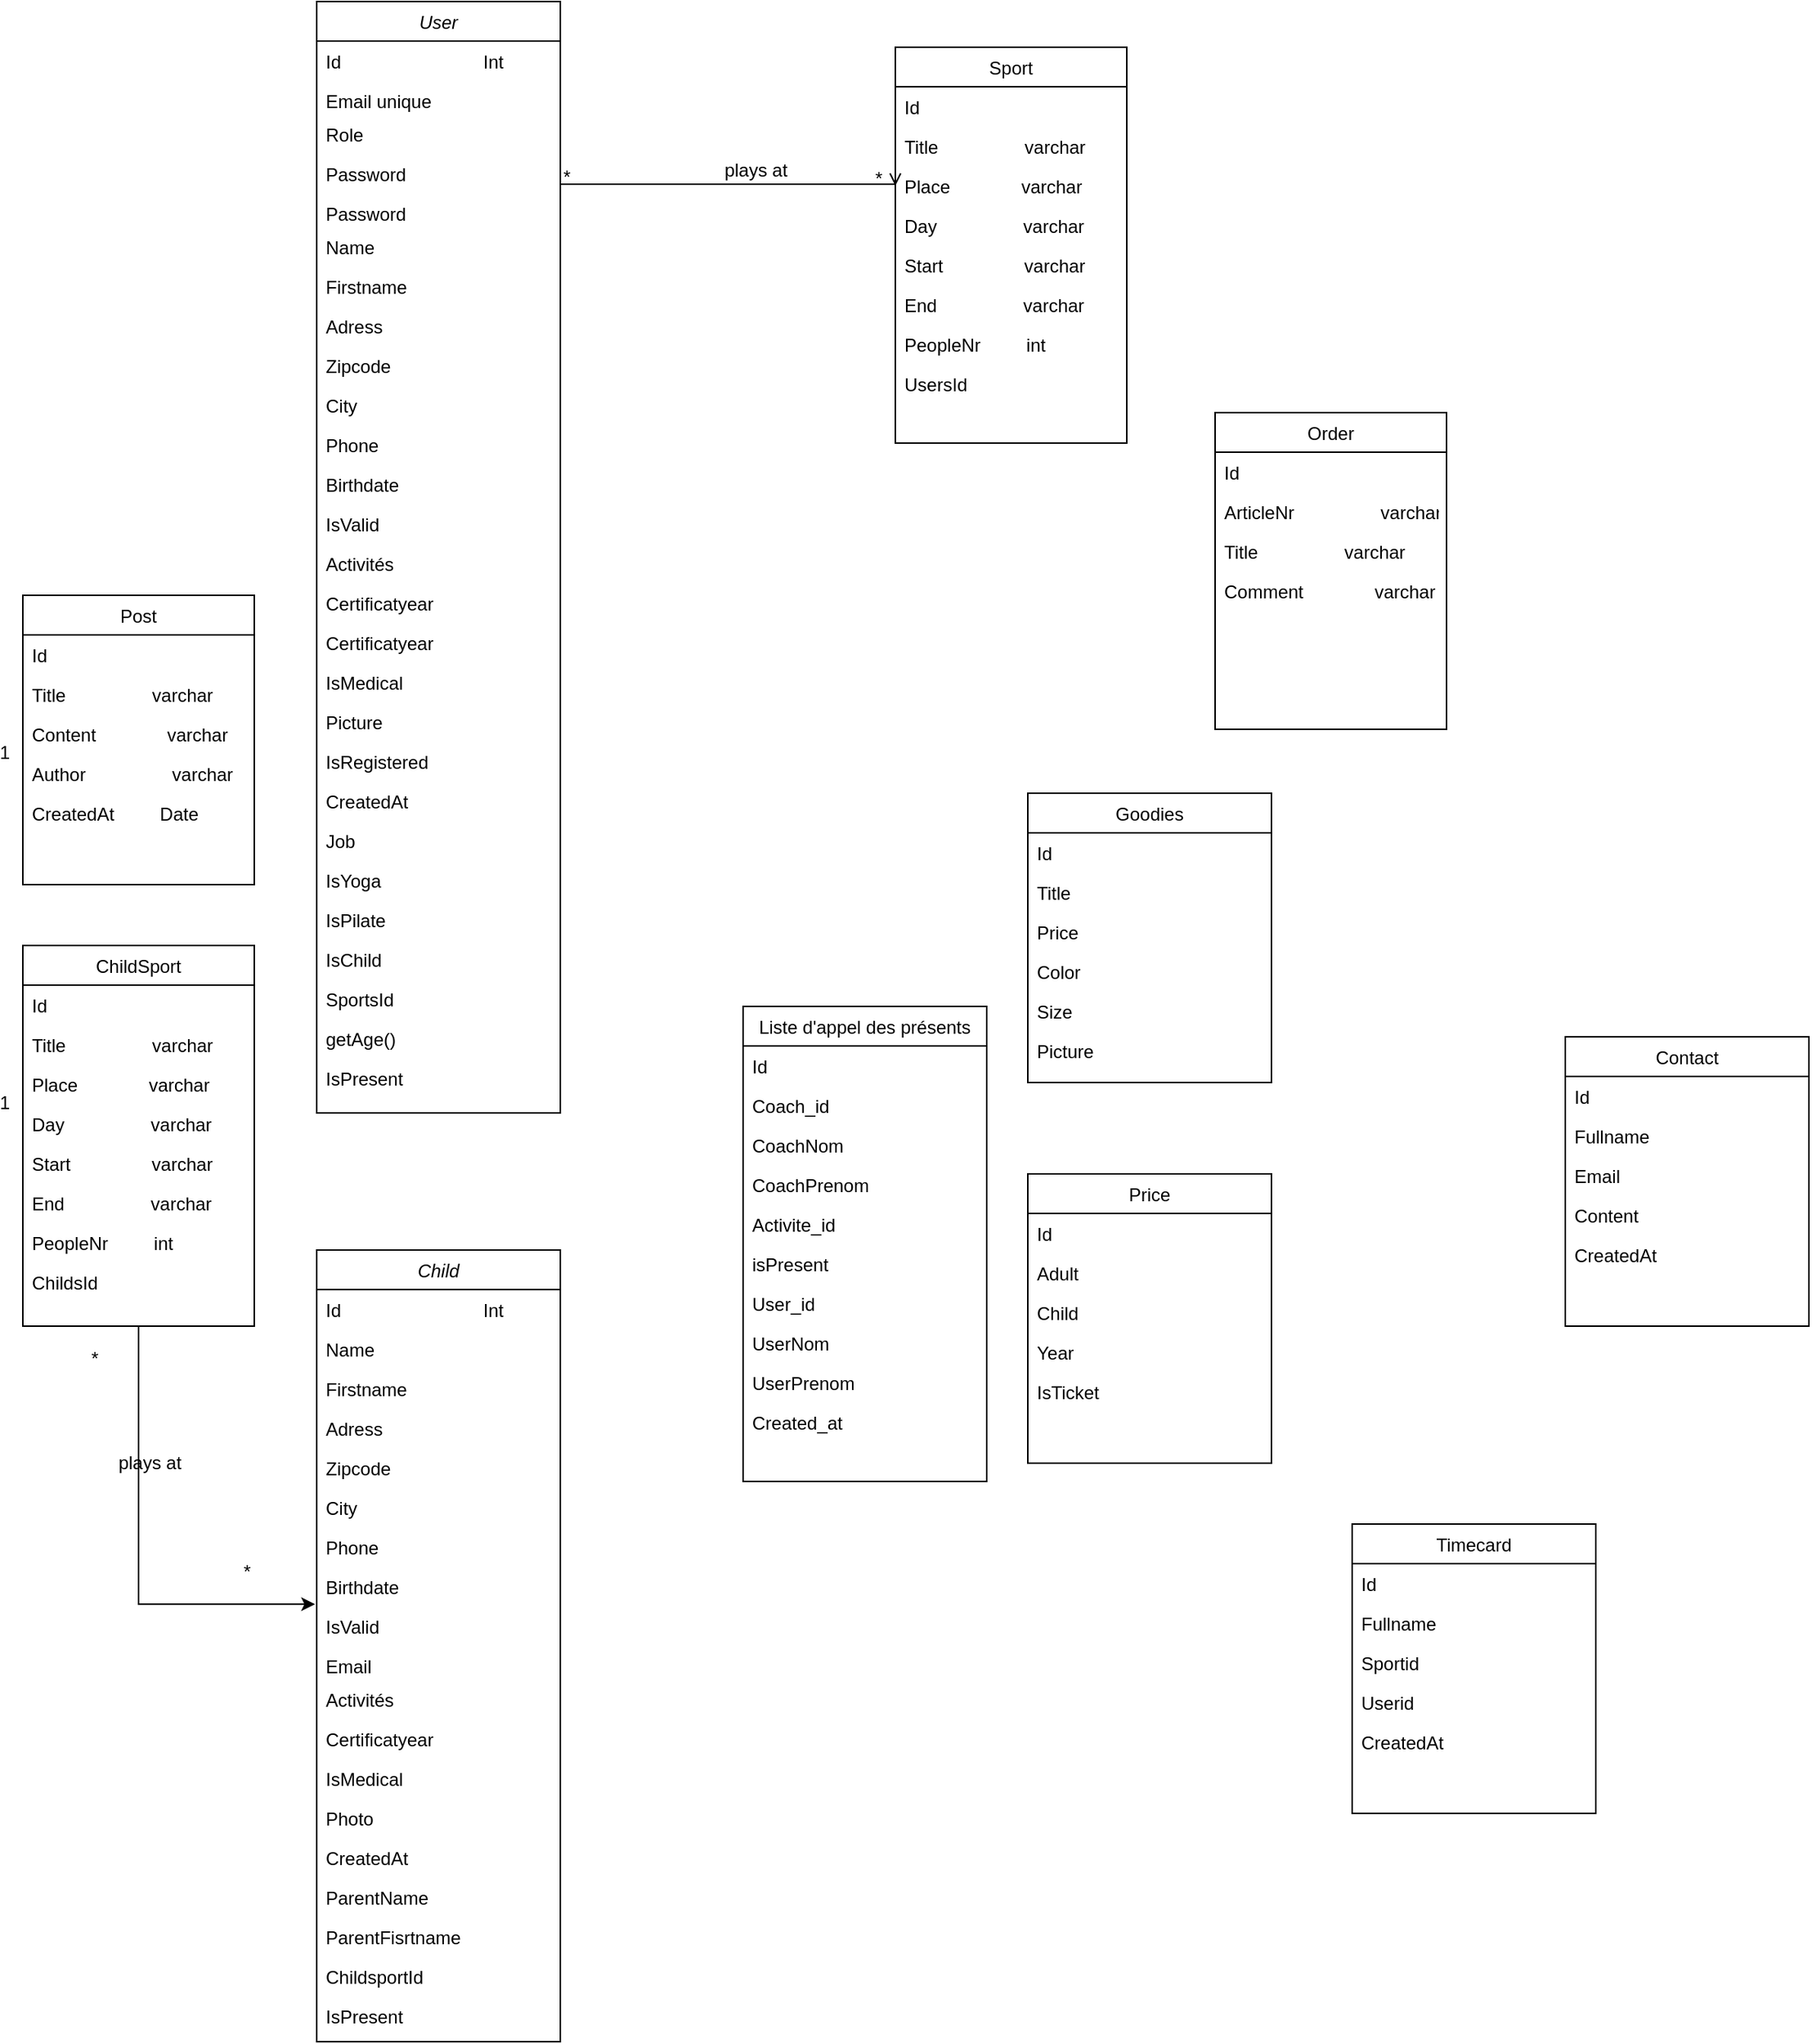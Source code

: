 <mxfile version="20.3.0" type="github">
  <diagram id="C5RBs43oDa-KdzZeNtuy" name="Page-1">
    <mxGraphModel dx="794" dy="1650" grid="1" gridSize="10" guides="1" tooltips="1" connect="1" arrows="1" fold="1" page="1" pageScale="1" pageWidth="827" pageHeight="1169" math="0" shadow="0">
      <root>
        <mxCell id="WIyWlLk6GJQsqaUBKTNV-0" />
        <mxCell id="WIyWlLk6GJQsqaUBKTNV-1" parent="WIyWlLk6GJQsqaUBKTNV-0" />
        <mxCell id="zkfFHV4jXpPFQw0GAbJ--0" value="User" style="swimlane;fontStyle=2;align=center;verticalAlign=top;childLayout=stackLayout;horizontal=1;startSize=26;horizontalStack=0;resizeParent=1;resizeLast=0;collapsible=1;marginBottom=0;rounded=0;shadow=0;strokeWidth=1;" parent="WIyWlLk6GJQsqaUBKTNV-1" vertex="1">
          <mxGeometry x="220" y="-50" width="160" height="730" as="geometry">
            <mxRectangle x="230" y="140" width="160" height="26" as="alternateBounds" />
          </mxGeometry>
        </mxCell>
        <mxCell id="icq_xwEPptrEV_ar8NGp-22" value="Id                            Int" style="text;align=left;verticalAlign=top;spacingLeft=4;spacingRight=4;overflow=hidden;rotatable=0;points=[[0,0.5],[1,0.5]];portConstraint=eastwest;" parent="zkfFHV4jXpPFQw0GAbJ--0" vertex="1">
          <mxGeometry y="26" width="160" height="26" as="geometry" />
        </mxCell>
        <mxCell id="HRObiIdfNu_M4nbcWI03-9" value="Email unique" style="text;align=left;verticalAlign=top;spacingLeft=4;spacingRight=4;overflow=hidden;rotatable=0;points=[[0,0.5],[1,0.5]];portConstraint=eastwest;" parent="zkfFHV4jXpPFQw0GAbJ--0" vertex="1">
          <mxGeometry y="52" width="160" height="22" as="geometry" />
        </mxCell>
        <mxCell id="u0yvxiLVOo1GzdFA8lu4-17" value="Role" style="text;align=left;verticalAlign=top;spacingLeft=4;spacingRight=4;overflow=hidden;rotatable=0;points=[[0,0.5],[1,0.5]];portConstraint=eastwest;" parent="zkfFHV4jXpPFQw0GAbJ--0" vertex="1">
          <mxGeometry y="74" width="160" height="26" as="geometry" />
        </mxCell>
        <mxCell id="u0yvxiLVOo1GzdFA8lu4-18" value="Password" style="text;align=left;verticalAlign=top;spacingLeft=4;spacingRight=4;overflow=hidden;rotatable=0;points=[[0,0.5],[1,0.5]];portConstraint=eastwest;" parent="zkfFHV4jXpPFQw0GAbJ--0" vertex="1">
          <mxGeometry y="100" width="160" height="26" as="geometry" />
        </mxCell>
        <mxCell id="qDQFIlBy71jX4bombfDw-0" value="Password" style="text;align=left;verticalAlign=top;spacingLeft=4;spacingRight=4;overflow=hidden;rotatable=0;points=[[0,0.5],[1,0.5]];portConstraint=eastwest;" parent="zkfFHV4jXpPFQw0GAbJ--0" vertex="1">
          <mxGeometry y="126" width="160" height="22" as="geometry" />
        </mxCell>
        <mxCell id="zkfFHV4jXpPFQw0GAbJ--1" value="Name" style="text;align=left;verticalAlign=top;spacingLeft=4;spacingRight=4;overflow=hidden;rotatable=0;points=[[0,0.5],[1,0.5]];portConstraint=eastwest;" parent="zkfFHV4jXpPFQw0GAbJ--0" vertex="1">
          <mxGeometry y="148" width="160" height="26" as="geometry" />
        </mxCell>
        <mxCell id="zkfFHV4jXpPFQw0GAbJ--3" value="Firstname" style="text;align=left;verticalAlign=top;spacingLeft=4;spacingRight=4;overflow=hidden;rotatable=0;points=[[0,0.5],[1,0.5]];portConstraint=eastwest;rounded=0;shadow=0;html=0;" parent="zkfFHV4jXpPFQw0GAbJ--0" vertex="1">
          <mxGeometry y="174" width="160" height="26" as="geometry" />
        </mxCell>
        <mxCell id="HRObiIdfNu_M4nbcWI03-1" value="Adress" style="text;align=left;verticalAlign=top;spacingLeft=4;spacingRight=4;overflow=hidden;rotatable=0;points=[[0,0.5],[1,0.5]];portConstraint=eastwest;" parent="zkfFHV4jXpPFQw0GAbJ--0" vertex="1">
          <mxGeometry y="200" width="160" height="26" as="geometry" />
        </mxCell>
        <mxCell id="HRObiIdfNu_M4nbcWI03-2" value="Zipcode" style="text;align=left;verticalAlign=top;spacingLeft=4;spacingRight=4;overflow=hidden;rotatable=0;points=[[0,0.5],[1,0.5]];portConstraint=eastwest;" parent="zkfFHV4jXpPFQw0GAbJ--0" vertex="1">
          <mxGeometry y="226" width="160" height="26" as="geometry" />
        </mxCell>
        <mxCell id="HRObiIdfNu_M4nbcWI03-4" value="City" style="text;align=left;verticalAlign=top;spacingLeft=4;spacingRight=4;overflow=hidden;rotatable=0;points=[[0,0.5],[1,0.5]];portConstraint=eastwest;" parent="zkfFHV4jXpPFQw0GAbJ--0" vertex="1">
          <mxGeometry y="252" width="160" height="26" as="geometry" />
        </mxCell>
        <mxCell id="HRObiIdfNu_M4nbcWI03-7" value="Phone" style="text;align=left;verticalAlign=top;spacingLeft=4;spacingRight=4;overflow=hidden;rotatable=0;points=[[0,0.5],[1,0.5]];portConstraint=eastwest;" parent="zkfFHV4jXpPFQw0GAbJ--0" vertex="1">
          <mxGeometry y="278" width="160" height="26" as="geometry" />
        </mxCell>
        <mxCell id="HRObiIdfNu_M4nbcWI03-8" value="Birthdate" style="text;align=left;verticalAlign=top;spacingLeft=4;spacingRight=4;overflow=hidden;rotatable=0;points=[[0,0.5],[1,0.5]];portConstraint=eastwest;" parent="zkfFHV4jXpPFQw0GAbJ--0" vertex="1">
          <mxGeometry y="304" width="160" height="26" as="geometry" />
        </mxCell>
        <mxCell id="HRObiIdfNu_M4nbcWI03-11" value="IsValid" style="text;align=left;verticalAlign=top;spacingLeft=4;spacingRight=4;overflow=hidden;rotatable=0;points=[[0,0.5],[1,0.5]];portConstraint=eastwest;" parent="zkfFHV4jXpPFQw0GAbJ--0" vertex="1">
          <mxGeometry y="330" width="160" height="26" as="geometry" />
        </mxCell>
        <mxCell id="HRObiIdfNu_M4nbcWI03-12" value="Activités" style="text;align=left;verticalAlign=top;spacingLeft=4;spacingRight=4;overflow=hidden;rotatable=0;points=[[0,0.5],[1,0.5]];portConstraint=eastwest;" parent="zkfFHV4jXpPFQw0GAbJ--0" vertex="1">
          <mxGeometry y="356" width="160" height="26" as="geometry" />
        </mxCell>
        <mxCell id="icq_xwEPptrEV_ar8NGp-30" value="Certificatyear" style="text;align=left;verticalAlign=top;spacingLeft=4;spacingRight=4;overflow=hidden;rotatable=0;points=[[0,0.5],[1,0.5]];portConstraint=eastwest;" parent="zkfFHV4jXpPFQw0GAbJ--0" vertex="1">
          <mxGeometry y="382" width="160" height="26" as="geometry" />
        </mxCell>
        <mxCell id="-gs0syykj1llt3o8co4O-18" value="Certificatyear" style="text;align=left;verticalAlign=top;spacingLeft=4;spacingRight=4;overflow=hidden;rotatable=0;points=[[0,0.5],[1,0.5]];portConstraint=eastwest;" parent="zkfFHV4jXpPFQw0GAbJ--0" vertex="1">
          <mxGeometry y="408" width="160" height="26" as="geometry" />
        </mxCell>
        <mxCell id="oWh2XGudIslz1c0nUrt--0" value="IsMedical" style="text;align=left;verticalAlign=top;spacingLeft=4;spacingRight=4;overflow=hidden;rotatable=0;points=[[0,0.5],[1,0.5]];portConstraint=eastwest;" parent="zkfFHV4jXpPFQw0GAbJ--0" vertex="1">
          <mxGeometry y="434" width="160" height="26" as="geometry" />
        </mxCell>
        <mxCell id="icq_xwEPptrEV_ar8NGp-20" value="Picture" style="text;align=left;verticalAlign=top;spacingLeft=4;spacingRight=4;overflow=hidden;rotatable=0;points=[[0,0.5],[1,0.5]];portConstraint=eastwest;" parent="zkfFHV4jXpPFQw0GAbJ--0" vertex="1">
          <mxGeometry y="460" width="160" height="26" as="geometry" />
        </mxCell>
        <mxCell id="u0yvxiLVOo1GzdFA8lu4-19" value="IsRegistered" style="text;align=left;verticalAlign=top;spacingLeft=4;spacingRight=4;overflow=hidden;rotatable=0;points=[[0,0.5],[1,0.5]];portConstraint=eastwest;" parent="zkfFHV4jXpPFQw0GAbJ--0" vertex="1">
          <mxGeometry y="486" width="160" height="26" as="geometry" />
        </mxCell>
        <mxCell id="u0yvxiLVOo1GzdFA8lu4-20" value="CreatedAt" style="text;align=left;verticalAlign=top;spacingLeft=4;spacingRight=4;overflow=hidden;rotatable=0;points=[[0,0.5],[1,0.5]];portConstraint=eastwest;" parent="zkfFHV4jXpPFQw0GAbJ--0" vertex="1">
          <mxGeometry y="512" width="160" height="26" as="geometry" />
        </mxCell>
        <mxCell id="u0yvxiLVOo1GzdFA8lu4-21" value="Job" style="text;align=left;verticalAlign=top;spacingLeft=4;spacingRight=4;overflow=hidden;rotatable=0;points=[[0,0.5],[1,0.5]];portConstraint=eastwest;" parent="zkfFHV4jXpPFQw0GAbJ--0" vertex="1">
          <mxGeometry y="538" width="160" height="26" as="geometry" />
        </mxCell>
        <mxCell id="XPzn_PXe2H-YNQ3HgCfT-4" value="IsYoga" style="text;align=left;verticalAlign=top;spacingLeft=4;spacingRight=4;overflow=hidden;rotatable=0;points=[[0,0.5],[1,0.5]];portConstraint=eastwest;" parent="zkfFHV4jXpPFQw0GAbJ--0" vertex="1">
          <mxGeometry y="564" width="160" height="26" as="geometry" />
        </mxCell>
        <mxCell id="XPzn_PXe2H-YNQ3HgCfT-5" value="IsPilate" style="text;align=left;verticalAlign=top;spacingLeft=4;spacingRight=4;overflow=hidden;rotatable=0;points=[[0,0.5],[1,0.5]];portConstraint=eastwest;" parent="zkfFHV4jXpPFQw0GAbJ--0" vertex="1">
          <mxGeometry y="590" width="160" height="26" as="geometry" />
        </mxCell>
        <mxCell id="EeWLPZn3y86aX2YAAWse-0" value="IsChild" style="text;align=left;verticalAlign=top;spacingLeft=4;spacingRight=4;overflow=hidden;rotatable=0;points=[[0,0.5],[1,0.5]];portConstraint=eastwest;" parent="zkfFHV4jXpPFQw0GAbJ--0" vertex="1">
          <mxGeometry y="616" width="160" height="26" as="geometry" />
        </mxCell>
        <mxCell id="qDQFIlBy71jX4bombfDw-1" value="SportsId" style="text;align=left;verticalAlign=top;spacingLeft=4;spacingRight=4;overflow=hidden;rotatable=0;points=[[0,0.5],[1,0.5]];portConstraint=eastwest;" parent="zkfFHV4jXpPFQw0GAbJ--0" vertex="1">
          <mxGeometry y="642" width="160" height="26" as="geometry" />
        </mxCell>
        <mxCell id="XPzn_PXe2H-YNQ3HgCfT-6" value="getAge()" style="text;align=left;verticalAlign=top;spacingLeft=4;spacingRight=4;overflow=hidden;rotatable=0;points=[[0,0.5],[1,0.5]];portConstraint=eastwest;" parent="zkfFHV4jXpPFQw0GAbJ--0" vertex="1">
          <mxGeometry y="668" width="160" height="26" as="geometry" />
        </mxCell>
        <mxCell id="4wJP9SNyejOMr644Zo7P-0" value="IsPresent" style="text;align=left;verticalAlign=top;spacingLeft=4;spacingRight=4;overflow=hidden;rotatable=0;points=[[0,0.5],[1,0.5]];portConstraint=eastwest;" vertex="1" parent="zkfFHV4jXpPFQw0GAbJ--0">
          <mxGeometry y="694" width="160" height="26" as="geometry" />
        </mxCell>
        <mxCell id="zkfFHV4jXpPFQw0GAbJ--26" value="" style="endArrow=open;shadow=0;strokeWidth=1;rounded=0;endFill=1;edgeStyle=elbowEdgeStyle;elbow=vertical;entryX=0;entryY=0.5;entryDx=0;entryDy=0;" parent="WIyWlLk6GJQsqaUBKTNV-1" source="zkfFHV4jXpPFQw0GAbJ--0" target="HRObiIdfNu_M4nbcWI03-27" edge="1">
          <mxGeometry x="0.5" y="41" relative="1" as="geometry">
            <mxPoint x="380" y="192" as="sourcePoint" />
            <mxPoint x="508" y="228" as="targetPoint" />
            <mxPoint x="-40" y="32" as="offset" />
            <Array as="points">
              <mxPoint x="460" y="70" />
              <mxPoint x="540" y="190" />
            </Array>
          </mxGeometry>
        </mxCell>
        <mxCell id="zkfFHV4jXpPFQw0GAbJ--27" value="*" style="resizable=0;align=left;verticalAlign=bottom;labelBackgroundColor=none;fontSize=12;" parent="zkfFHV4jXpPFQw0GAbJ--26" connectable="0" vertex="1">
          <mxGeometry x="-1" relative="1" as="geometry">
            <mxPoint y="4" as="offset" />
          </mxGeometry>
        </mxCell>
        <mxCell id="zkfFHV4jXpPFQw0GAbJ--28" value="*" style="resizable=0;align=right;verticalAlign=bottom;labelBackgroundColor=none;fontSize=12;" parent="zkfFHV4jXpPFQw0GAbJ--26" connectable="0" vertex="1">
          <mxGeometry x="1" relative="1" as="geometry">
            <mxPoint x="-7" y="4" as="offset" />
          </mxGeometry>
        </mxCell>
        <mxCell id="zkfFHV4jXpPFQw0GAbJ--29" value="plays at" style="text;html=1;resizable=0;points=[];;align=center;verticalAlign=middle;labelBackgroundColor=none;rounded=0;shadow=0;strokeWidth=1;fontSize=12;" parent="zkfFHV4jXpPFQw0GAbJ--26" vertex="1" connectable="0">
          <mxGeometry x="0.5" y="49" relative="1" as="geometry">
            <mxPoint x="-38" y="40" as="offset" />
          </mxGeometry>
        </mxCell>
        <mxCell id="oWh2XGudIslz1c0nUrt--16" value="*" style="resizable=0;align=left;verticalAlign=bottom;labelBackgroundColor=none;fontSize=12;" parent="zkfFHV4jXpPFQw0GAbJ--26" connectable="0" vertex="1">
          <mxGeometry x="-1" relative="1" as="geometry">
            <mxPoint x="-210" y="920" as="offset" />
          </mxGeometry>
        </mxCell>
        <mxCell id="qDQFIlBy71jX4bombfDw-7" value="*" style="resizable=0;align=left;verticalAlign=bottom;labelBackgroundColor=none;fontSize=12;" parent="zkfFHV4jXpPFQw0GAbJ--26" connectable="0" vertex="1">
          <mxGeometry x="-1" relative="1" as="geometry">
            <mxPoint x="-310" y="780" as="offset" />
          </mxGeometry>
        </mxCell>
        <mxCell id="qDQFIlBy71jX4bombfDw-8" value="plays at" style="text;html=1;resizable=0;points=[];;align=center;verticalAlign=middle;labelBackgroundColor=none;rounded=0;shadow=0;strokeWidth=1;fontSize=12;" parent="zkfFHV4jXpPFQw0GAbJ--26" vertex="1" connectable="0">
          <mxGeometry x="0.5" y="49" relative="1" as="geometry">
            <mxPoint x="-436" y="889" as="offset" />
          </mxGeometry>
        </mxCell>
        <mxCell id="HRObiIdfNu_M4nbcWI03-18" value="Sport" style="swimlane;fontStyle=0;align=center;verticalAlign=top;childLayout=stackLayout;horizontal=1;startSize=26;horizontalStack=0;resizeParent=1;resizeLast=0;collapsible=1;marginBottom=0;rounded=0;shadow=0;strokeWidth=1;" parent="WIyWlLk6GJQsqaUBKTNV-1" vertex="1">
          <mxGeometry x="600" y="-20" width="152" height="260" as="geometry">
            <mxRectangle x="550" y="140" width="160" height="26" as="alternateBounds" />
          </mxGeometry>
        </mxCell>
        <mxCell id="oWh2XGudIslz1c0nUrt--29" value="Id" style="text;align=left;verticalAlign=top;spacingLeft=4;spacingRight=4;overflow=hidden;rotatable=0;points=[[0,0.5],[1,0.5]];portConstraint=eastwest;" parent="HRObiIdfNu_M4nbcWI03-18" vertex="1">
          <mxGeometry y="26" width="152" height="26" as="geometry" />
        </mxCell>
        <mxCell id="HRObiIdfNu_M4nbcWI03-28" value="Title                 varchar" style="text;align=left;verticalAlign=top;spacingLeft=4;spacingRight=4;overflow=hidden;rotatable=0;points=[[0,0.5],[1,0.5]];portConstraint=eastwest;rounded=0;shadow=0;html=0;" parent="HRObiIdfNu_M4nbcWI03-18" vertex="1">
          <mxGeometry y="52" width="152" height="26" as="geometry" />
        </mxCell>
        <mxCell id="HRObiIdfNu_M4nbcWI03-27" value="Place              varchar" style="text;align=left;verticalAlign=top;spacingLeft=4;spacingRight=4;overflow=hidden;rotatable=0;points=[[0,0.5],[1,0.5]];portConstraint=eastwest;rounded=0;shadow=0;html=0;" parent="HRObiIdfNu_M4nbcWI03-18" vertex="1">
          <mxGeometry y="78" width="152" height="26" as="geometry" />
        </mxCell>
        <mxCell id="HRObiIdfNu_M4nbcWI03-29" value="Day                 varchar" style="text;align=left;verticalAlign=top;spacingLeft=4;spacingRight=4;overflow=hidden;rotatable=0;points=[[0,0.5],[1,0.5]];portConstraint=eastwest;rounded=0;shadow=0;html=0;" parent="HRObiIdfNu_M4nbcWI03-18" vertex="1">
          <mxGeometry y="104" width="152" height="26" as="geometry" />
        </mxCell>
        <mxCell id="HRObiIdfNu_M4nbcWI03-30" value="Start                varchar" style="text;align=left;verticalAlign=top;spacingLeft=4;spacingRight=4;overflow=hidden;rotatable=0;points=[[0,0.5],[1,0.5]];portConstraint=eastwest;rounded=0;shadow=0;html=0;" parent="HRObiIdfNu_M4nbcWI03-18" vertex="1">
          <mxGeometry y="130" width="152" height="26" as="geometry" />
        </mxCell>
        <mxCell id="HRObiIdfNu_M4nbcWI03-31" value="End                 varchar" style="text;align=left;verticalAlign=top;spacingLeft=4;spacingRight=4;overflow=hidden;rotatable=0;points=[[0,0.5],[1,0.5]];portConstraint=eastwest;rounded=0;shadow=0;html=0;" parent="HRObiIdfNu_M4nbcWI03-18" vertex="1">
          <mxGeometry y="156" width="152" height="26" as="geometry" />
        </mxCell>
        <mxCell id="HRObiIdfNu_M4nbcWI03-32" value="PeopleNr         int" style="text;align=left;verticalAlign=top;spacingLeft=4;spacingRight=4;overflow=hidden;rotatable=0;points=[[0,0.5],[1,0.5]];portConstraint=eastwest;rounded=0;shadow=0;html=0;" parent="HRObiIdfNu_M4nbcWI03-18" vertex="1">
          <mxGeometry y="182" width="152" height="26" as="geometry" />
        </mxCell>
        <mxCell id="qDQFIlBy71jX4bombfDw-3" value="UsersId" style="text;align=left;verticalAlign=top;spacingLeft=4;spacingRight=4;overflow=hidden;rotatable=0;points=[[0,0.5],[1,0.5]];portConstraint=eastwest;rounded=0;shadow=0;html=0;" parent="HRObiIdfNu_M4nbcWI03-18" vertex="1">
          <mxGeometry y="208" width="152" height="26" as="geometry" />
        </mxCell>
        <mxCell id="icq_xwEPptrEV_ar8NGp-4" value="Liste d&#39;appel des présents" style="swimlane;fontStyle=0;align=center;verticalAlign=top;childLayout=stackLayout;horizontal=1;startSize=26;horizontalStack=0;resizeParent=1;resizeLast=0;collapsible=1;marginBottom=0;rounded=0;shadow=0;strokeWidth=1;" parent="WIyWlLk6GJQsqaUBKTNV-1" vertex="1">
          <mxGeometry x="500" y="610" width="160" height="312" as="geometry">
            <mxRectangle x="340" y="380" width="170" height="26" as="alternateBounds" />
          </mxGeometry>
        </mxCell>
        <mxCell id="icq_xwEPptrEV_ar8NGp-5" value="Id" style="text;align=left;verticalAlign=top;spacingLeft=4;spacingRight=4;overflow=hidden;rotatable=0;points=[[0,0.5],[1,0.5]];portConstraint=eastwest;" parent="icq_xwEPptrEV_ar8NGp-4" vertex="1">
          <mxGeometry y="26" width="160" height="26" as="geometry" />
        </mxCell>
        <mxCell id="icq_xwEPptrEV_ar8NGp-6" value="Coach_id" style="text;align=left;verticalAlign=top;spacingLeft=4;spacingRight=4;overflow=hidden;rotatable=0;points=[[0,0.5],[1,0.5]];portConstraint=eastwest;" parent="icq_xwEPptrEV_ar8NGp-4" vertex="1">
          <mxGeometry y="52" width="160" height="26" as="geometry" />
        </mxCell>
        <mxCell id="icq_xwEPptrEV_ar8NGp-28" value="CoachNom&#xa;" style="text;align=left;verticalAlign=top;spacingLeft=4;spacingRight=4;overflow=hidden;rotatable=0;points=[[0,0.5],[1,0.5]];portConstraint=eastwest;" parent="icq_xwEPptrEV_ar8NGp-4" vertex="1">
          <mxGeometry y="78" width="160" height="26" as="geometry" />
        </mxCell>
        <mxCell id="icq_xwEPptrEV_ar8NGp-29" value="CoachPrenom" style="text;align=left;verticalAlign=top;spacingLeft=4;spacingRight=4;overflow=hidden;rotatable=0;points=[[0,0.5],[1,0.5]];portConstraint=eastwest;" parent="icq_xwEPptrEV_ar8NGp-4" vertex="1">
          <mxGeometry y="104" width="160" height="26" as="geometry" />
        </mxCell>
        <mxCell id="icq_xwEPptrEV_ar8NGp-16" value="Activite_id" style="text;align=left;verticalAlign=top;spacingLeft=4;spacingRight=4;overflow=hidden;rotatable=0;points=[[0,0.5],[1,0.5]];portConstraint=eastwest;" parent="icq_xwEPptrEV_ar8NGp-4" vertex="1">
          <mxGeometry y="130" width="160" height="26" as="geometry" />
        </mxCell>
        <mxCell id="icq_xwEPptrEV_ar8NGp-17" value="isPresent" style="text;align=left;verticalAlign=top;spacingLeft=4;spacingRight=4;overflow=hidden;rotatable=0;points=[[0,0.5],[1,0.5]];portConstraint=eastwest;" parent="icq_xwEPptrEV_ar8NGp-4" vertex="1">
          <mxGeometry y="156" width="160" height="26" as="geometry" />
        </mxCell>
        <mxCell id="icq_xwEPptrEV_ar8NGp-18" value="User_id" style="text;align=left;verticalAlign=top;spacingLeft=4;spacingRight=4;overflow=hidden;rotatable=0;points=[[0,0.5],[1,0.5]];portConstraint=eastwest;" parent="icq_xwEPptrEV_ar8NGp-4" vertex="1">
          <mxGeometry y="182" width="160" height="26" as="geometry" />
        </mxCell>
        <mxCell id="icq_xwEPptrEV_ar8NGp-26" value="UserNom&#xa;" style="text;align=left;verticalAlign=top;spacingLeft=4;spacingRight=4;overflow=hidden;rotatable=0;points=[[0,0.5],[1,0.5]];portConstraint=eastwest;" parent="icq_xwEPptrEV_ar8NGp-4" vertex="1">
          <mxGeometry y="208" width="160" height="26" as="geometry" />
        </mxCell>
        <mxCell id="icq_xwEPptrEV_ar8NGp-27" value="UserPrenom" style="text;align=left;verticalAlign=top;spacingLeft=4;spacingRight=4;overflow=hidden;rotatable=0;points=[[0,0.5],[1,0.5]];portConstraint=eastwest;" parent="icq_xwEPptrEV_ar8NGp-4" vertex="1">
          <mxGeometry y="234" width="160" height="26" as="geometry" />
        </mxCell>
        <mxCell id="icq_xwEPptrEV_ar8NGp-19" value="Created_at" style="text;align=left;verticalAlign=top;spacingLeft=4;spacingRight=4;overflow=hidden;rotatable=0;points=[[0,0.5],[1,0.5]];portConstraint=eastwest;" parent="icq_xwEPptrEV_ar8NGp-4" vertex="1">
          <mxGeometry y="260" width="160" height="26" as="geometry" />
        </mxCell>
        <mxCell id="icq_xwEPptrEV_ar8NGp-8" value="Goodies" style="swimlane;fontStyle=0;align=center;verticalAlign=top;childLayout=stackLayout;horizontal=1;startSize=26;horizontalStack=0;resizeParent=1;resizeLast=0;collapsible=1;marginBottom=0;rounded=0;shadow=0;strokeWidth=1;" parent="WIyWlLk6GJQsqaUBKTNV-1" vertex="1">
          <mxGeometry x="687" y="470" width="160" height="190" as="geometry">
            <mxRectangle x="340" y="380" width="170" height="26" as="alternateBounds" />
          </mxGeometry>
        </mxCell>
        <mxCell id="icq_xwEPptrEV_ar8NGp-9" value="Id" style="text;align=left;verticalAlign=top;spacingLeft=4;spacingRight=4;overflow=hidden;rotatable=0;points=[[0,0.5],[1,0.5]];portConstraint=eastwest;" parent="icq_xwEPptrEV_ar8NGp-8" vertex="1">
          <mxGeometry y="26" width="160" height="26" as="geometry" />
        </mxCell>
        <mxCell id="icq_xwEPptrEV_ar8NGp-10" value="Title" style="text;align=left;verticalAlign=top;spacingLeft=4;spacingRight=4;overflow=hidden;rotatable=0;points=[[0,0.5],[1,0.5]];portConstraint=eastwest;" parent="icq_xwEPptrEV_ar8NGp-8" vertex="1">
          <mxGeometry y="52" width="160" height="26" as="geometry" />
        </mxCell>
        <mxCell id="icq_xwEPptrEV_ar8NGp-11" value="Price" style="text;align=left;verticalAlign=top;spacingLeft=4;spacingRight=4;overflow=hidden;rotatable=0;points=[[0,0.5],[1,0.5]];portConstraint=eastwest;" parent="icq_xwEPptrEV_ar8NGp-8" vertex="1">
          <mxGeometry y="78" width="160" height="26" as="geometry" />
        </mxCell>
        <mxCell id="icq_xwEPptrEV_ar8NGp-14" value="Color" style="text;align=left;verticalAlign=top;spacingLeft=4;spacingRight=4;overflow=hidden;rotatable=0;points=[[0,0.5],[1,0.5]];portConstraint=eastwest;" parent="icq_xwEPptrEV_ar8NGp-8" vertex="1">
          <mxGeometry y="104" width="160" height="26" as="geometry" />
        </mxCell>
        <mxCell id="icq_xwEPptrEV_ar8NGp-24" value="Size" style="text;align=left;verticalAlign=top;spacingLeft=4;spacingRight=4;overflow=hidden;rotatable=0;points=[[0,0.5],[1,0.5]];portConstraint=eastwest;" parent="icq_xwEPptrEV_ar8NGp-8" vertex="1">
          <mxGeometry y="130" width="160" height="26" as="geometry" />
        </mxCell>
        <mxCell id="TTEIVarX-Bw_yPH38sbY-0" value="Picture" style="text;align=left;verticalAlign=top;spacingLeft=4;spacingRight=4;overflow=hidden;rotatable=0;points=[[0,0.5],[1,0.5]];portConstraint=eastwest;" parent="icq_xwEPptrEV_ar8NGp-8" vertex="1">
          <mxGeometry y="156" width="160" height="26" as="geometry" />
        </mxCell>
        <mxCell id="5kGfSjDgFeZyplzavMap-0" value="Post" style="swimlane;fontStyle=0;align=center;verticalAlign=top;childLayout=stackLayout;horizontal=1;startSize=26;horizontalStack=0;resizeParent=1;resizeLast=0;collapsible=1;marginBottom=0;rounded=0;shadow=0;strokeWidth=1;" parent="WIyWlLk6GJQsqaUBKTNV-1" vertex="1">
          <mxGeometry x="27" y="340" width="152" height="190" as="geometry">
            <mxRectangle x="550" y="140" width="160" height="26" as="alternateBounds" />
          </mxGeometry>
        </mxCell>
        <mxCell id="u0yvxiLVOo1GzdFA8lu4-15" value="Id" style="text;align=left;verticalAlign=top;spacingLeft=4;spacingRight=4;overflow=hidden;rotatable=0;points=[[0,0.5],[1,0.5]];portConstraint=eastwest;" parent="5kGfSjDgFeZyplzavMap-0" vertex="1">
          <mxGeometry y="26" width="152" height="26" as="geometry" />
        </mxCell>
        <mxCell id="5kGfSjDgFeZyplzavMap-1" value="Title                 varchar" style="text;align=left;verticalAlign=top;spacingLeft=4;spacingRight=4;overflow=hidden;rotatable=0;points=[[0,0.5],[1,0.5]];portConstraint=eastwest;rounded=0;shadow=0;html=0;" parent="5kGfSjDgFeZyplzavMap-0" vertex="1">
          <mxGeometry y="52" width="152" height="26" as="geometry" />
        </mxCell>
        <mxCell id="5kGfSjDgFeZyplzavMap-2" value="Content              varchar" style="text;align=left;verticalAlign=top;spacingLeft=4;spacingRight=4;overflow=hidden;rotatable=0;points=[[0,0.5],[1,0.5]];portConstraint=eastwest;rounded=0;shadow=0;html=0;" parent="5kGfSjDgFeZyplzavMap-0" vertex="1">
          <mxGeometry y="78" width="152" height="26" as="geometry" />
        </mxCell>
        <mxCell id="5kGfSjDgFeZyplzavMap-3" value="Author                 varchar" style="text;align=left;verticalAlign=top;spacingLeft=4;spacingRight=4;overflow=hidden;rotatable=0;points=[[0,0.5],[1,0.5]];portConstraint=eastwest;rounded=0;shadow=0;html=0;" parent="5kGfSjDgFeZyplzavMap-0" vertex="1">
          <mxGeometry y="104" width="152" height="26" as="geometry" />
        </mxCell>
        <mxCell id="5kGfSjDgFeZyplzavMap-4" value="CreatedAt         Date" style="text;align=left;verticalAlign=top;spacingLeft=4;spacingRight=4;overflow=hidden;rotatable=0;points=[[0,0.5],[1,0.5]];portConstraint=eastwest;rounded=0;shadow=0;html=0;" parent="5kGfSjDgFeZyplzavMap-0" vertex="1">
          <mxGeometry y="130" width="152" height="26" as="geometry" />
        </mxCell>
        <mxCell id="5kGfSjDgFeZyplzavMap-7" value="1" style="resizable=0;align=right;verticalAlign=bottom;labelBackgroundColor=none;fontSize=12;" parent="WIyWlLk6GJQsqaUBKTNV-1" connectable="0" vertex="1">
          <mxGeometry x="20" y="452" as="geometry" />
        </mxCell>
        <mxCell id="oWh2XGudIslz1c0nUrt--1" value="Child" style="swimlane;fontStyle=2;align=center;verticalAlign=top;childLayout=stackLayout;horizontal=1;startSize=26;horizontalStack=0;resizeParent=1;resizeLast=0;collapsible=1;marginBottom=0;rounded=0;shadow=0;strokeWidth=1;" parent="WIyWlLk6GJQsqaUBKTNV-1" vertex="1">
          <mxGeometry x="220" y="770" width="160" height="520" as="geometry">
            <mxRectangle x="230" y="140" width="160" height="26" as="alternateBounds" />
          </mxGeometry>
        </mxCell>
        <mxCell id="oWh2XGudIslz1c0nUrt--2" value="Id                            Int" style="text;align=left;verticalAlign=top;spacingLeft=4;spacingRight=4;overflow=hidden;rotatable=0;points=[[0,0.5],[1,0.5]];portConstraint=eastwest;" parent="oWh2XGudIslz1c0nUrt--1" vertex="1">
          <mxGeometry y="26" width="160" height="26" as="geometry" />
        </mxCell>
        <mxCell id="oWh2XGudIslz1c0nUrt--3" value="Name" style="text;align=left;verticalAlign=top;spacingLeft=4;spacingRight=4;overflow=hidden;rotatable=0;points=[[0,0.5],[1,0.5]];portConstraint=eastwest;" parent="oWh2XGudIslz1c0nUrt--1" vertex="1">
          <mxGeometry y="52" width="160" height="26" as="geometry" />
        </mxCell>
        <mxCell id="oWh2XGudIslz1c0nUrt--4" value="Firstname" style="text;align=left;verticalAlign=top;spacingLeft=4;spacingRight=4;overflow=hidden;rotatable=0;points=[[0,0.5],[1,0.5]];portConstraint=eastwest;rounded=0;shadow=0;html=0;" parent="oWh2XGudIslz1c0nUrt--1" vertex="1">
          <mxGeometry y="78" width="160" height="26" as="geometry" />
        </mxCell>
        <mxCell id="oWh2XGudIslz1c0nUrt--5" value="Adress" style="text;align=left;verticalAlign=top;spacingLeft=4;spacingRight=4;overflow=hidden;rotatable=0;points=[[0,0.5],[1,0.5]];portConstraint=eastwest;" parent="oWh2XGudIslz1c0nUrt--1" vertex="1">
          <mxGeometry y="104" width="160" height="26" as="geometry" />
        </mxCell>
        <mxCell id="oWh2XGudIslz1c0nUrt--6" value="Zipcode" style="text;align=left;verticalAlign=top;spacingLeft=4;spacingRight=4;overflow=hidden;rotatable=0;points=[[0,0.5],[1,0.5]];portConstraint=eastwest;" parent="oWh2XGudIslz1c0nUrt--1" vertex="1">
          <mxGeometry y="130" width="160" height="26" as="geometry" />
        </mxCell>
        <mxCell id="oWh2XGudIslz1c0nUrt--7" value="City" style="text;align=left;verticalAlign=top;spacingLeft=4;spacingRight=4;overflow=hidden;rotatable=0;points=[[0,0.5],[1,0.5]];portConstraint=eastwest;" parent="oWh2XGudIslz1c0nUrt--1" vertex="1">
          <mxGeometry y="156" width="160" height="26" as="geometry" />
        </mxCell>
        <mxCell id="oWh2XGudIslz1c0nUrt--8" value="Phone" style="text;align=left;verticalAlign=top;spacingLeft=4;spacingRight=4;overflow=hidden;rotatable=0;points=[[0,0.5],[1,0.5]];portConstraint=eastwest;" parent="oWh2XGudIslz1c0nUrt--1" vertex="1">
          <mxGeometry y="182" width="160" height="26" as="geometry" />
        </mxCell>
        <mxCell id="oWh2XGudIslz1c0nUrt--9" value="Birthdate" style="text;align=left;verticalAlign=top;spacingLeft=4;spacingRight=4;overflow=hidden;rotatable=0;points=[[0,0.5],[1,0.5]];portConstraint=eastwest;" parent="oWh2XGudIslz1c0nUrt--1" vertex="1">
          <mxGeometry y="208" width="160" height="26" as="geometry" />
        </mxCell>
        <mxCell id="oWh2XGudIslz1c0nUrt--10" value="IsValid" style="text;align=left;verticalAlign=top;spacingLeft=4;spacingRight=4;overflow=hidden;rotatable=0;points=[[0,0.5],[1,0.5]];portConstraint=eastwest;" parent="oWh2XGudIslz1c0nUrt--1" vertex="1">
          <mxGeometry y="234" width="160" height="26" as="geometry" />
        </mxCell>
        <mxCell id="oWh2XGudIslz1c0nUrt--11" value="Email " style="text;align=left;verticalAlign=top;spacingLeft=4;spacingRight=4;overflow=hidden;rotatable=0;points=[[0,0.5],[1,0.5]];portConstraint=eastwest;" parent="oWh2XGudIslz1c0nUrt--1" vertex="1">
          <mxGeometry y="260" width="160" height="22" as="geometry" />
        </mxCell>
        <mxCell id="oWh2XGudIslz1c0nUrt--12" value="Activités" style="text;align=left;verticalAlign=top;spacingLeft=4;spacingRight=4;overflow=hidden;rotatable=0;points=[[0,0.5],[1,0.5]];portConstraint=eastwest;" parent="oWh2XGudIslz1c0nUrt--1" vertex="1">
          <mxGeometry y="282" width="160" height="26" as="geometry" />
        </mxCell>
        <mxCell id="oWh2XGudIslz1c0nUrt--13" value="Certificatyear" style="text;align=left;verticalAlign=top;spacingLeft=4;spacingRight=4;overflow=hidden;rotatable=0;points=[[0,0.5],[1,0.5]];portConstraint=eastwest;" parent="oWh2XGudIslz1c0nUrt--1" vertex="1">
          <mxGeometry y="308" width="160" height="26" as="geometry" />
        </mxCell>
        <mxCell id="oWh2XGudIslz1c0nUrt--14" value="IsMedical" style="text;align=left;verticalAlign=top;spacingLeft=4;spacingRight=4;overflow=hidden;rotatable=0;points=[[0,0.5],[1,0.5]];portConstraint=eastwest;" parent="oWh2XGudIslz1c0nUrt--1" vertex="1">
          <mxGeometry y="334" width="160" height="26" as="geometry" />
        </mxCell>
        <mxCell id="oWh2XGudIslz1c0nUrt--15" value="Photo" style="text;align=left;verticalAlign=top;spacingLeft=4;spacingRight=4;overflow=hidden;rotatable=0;points=[[0,0.5],[1,0.5]];portConstraint=eastwest;" parent="oWh2XGudIslz1c0nUrt--1" vertex="1">
          <mxGeometry y="360" width="160" height="26" as="geometry" />
        </mxCell>
        <mxCell id="u0yvxiLVOo1GzdFA8lu4-16" value="CreatedAt" style="text;align=left;verticalAlign=top;spacingLeft=4;spacingRight=4;overflow=hidden;rotatable=0;points=[[0,0.5],[1,0.5]];portConstraint=eastwest;" parent="oWh2XGudIslz1c0nUrt--1" vertex="1">
          <mxGeometry y="386" width="160" height="26" as="geometry" />
        </mxCell>
        <mxCell id="vDH9EiwUhKhCyyqqA-QJ-0" value="ParentName" style="text;align=left;verticalAlign=top;spacingLeft=4;spacingRight=4;overflow=hidden;rotatable=0;points=[[0,0.5],[1,0.5]];portConstraint=eastwest;" parent="oWh2XGudIslz1c0nUrt--1" vertex="1">
          <mxGeometry y="412" width="160" height="26" as="geometry" />
        </mxCell>
        <mxCell id="vDH9EiwUhKhCyyqqA-QJ-1" value="ParentFisrtname" style="text;align=left;verticalAlign=top;spacingLeft=4;spacingRight=4;overflow=hidden;rotatable=0;points=[[0,0.5],[1,0.5]];portConstraint=eastwest;" parent="oWh2XGudIslz1c0nUrt--1" vertex="1">
          <mxGeometry y="438" width="160" height="26" as="geometry" />
        </mxCell>
        <mxCell id="qDQFIlBy71jX4bombfDw-6" value="ChildsportId" style="text;align=left;verticalAlign=top;spacingLeft=4;spacingRight=4;overflow=hidden;rotatable=0;points=[[0,0.5],[1,0.5]];portConstraint=eastwest;" parent="oWh2XGudIslz1c0nUrt--1" vertex="1">
          <mxGeometry y="464" width="160" height="26" as="geometry" />
        </mxCell>
        <mxCell id="4wJP9SNyejOMr644Zo7P-1" value="IsPresent" style="text;align=left;verticalAlign=top;spacingLeft=4;spacingRight=4;overflow=hidden;rotatable=0;points=[[0,0.5],[1,0.5]];portConstraint=eastwest;" vertex="1" parent="oWh2XGudIslz1c0nUrt--1">
          <mxGeometry y="490" width="160" height="26" as="geometry" />
        </mxCell>
        <mxCell id="qDQFIlBy71jX4bombfDw-5" style="edgeStyle=orthogonalEdgeStyle;rounded=0;orthogonalLoop=1;jettySize=auto;html=1;exitX=0.5;exitY=1;exitDx=0;exitDy=0;entryX=-0.007;entryY=-0.052;entryDx=0;entryDy=0;entryPerimeter=0;" parent="WIyWlLk6GJQsqaUBKTNV-1" source="oWh2XGudIslz1c0nUrt--18" target="oWh2XGudIslz1c0nUrt--10" edge="1">
          <mxGeometry relative="1" as="geometry" />
        </mxCell>
        <mxCell id="oWh2XGudIslz1c0nUrt--18" value="ChildSport" style="swimlane;fontStyle=0;align=center;verticalAlign=top;childLayout=stackLayout;horizontal=1;startSize=26;horizontalStack=0;resizeParent=1;resizeLast=0;collapsible=1;marginBottom=0;rounded=0;shadow=0;strokeWidth=1;" parent="WIyWlLk6GJQsqaUBKTNV-1" vertex="1">
          <mxGeometry x="27" y="570" width="152" height="250" as="geometry">
            <mxRectangle x="550" y="140" width="160" height="26" as="alternateBounds" />
          </mxGeometry>
        </mxCell>
        <mxCell id="oWh2XGudIslz1c0nUrt--28" value="Id" style="text;align=left;verticalAlign=top;spacingLeft=4;spacingRight=4;overflow=hidden;rotatable=0;points=[[0,0.5],[1,0.5]];portConstraint=eastwest;" parent="oWh2XGudIslz1c0nUrt--18" vertex="1">
          <mxGeometry y="26" width="152" height="26" as="geometry" />
        </mxCell>
        <mxCell id="oWh2XGudIslz1c0nUrt--19" value="Title                 varchar" style="text;align=left;verticalAlign=top;spacingLeft=4;spacingRight=4;overflow=hidden;rotatable=0;points=[[0,0.5],[1,0.5]];portConstraint=eastwest;rounded=0;shadow=0;html=0;" parent="oWh2XGudIslz1c0nUrt--18" vertex="1">
          <mxGeometry y="52" width="152" height="26" as="geometry" />
        </mxCell>
        <mxCell id="oWh2XGudIslz1c0nUrt--20" value="Place              varchar" style="text;align=left;verticalAlign=top;spacingLeft=4;spacingRight=4;overflow=hidden;rotatable=0;points=[[0,0.5],[1,0.5]];portConstraint=eastwest;rounded=0;shadow=0;html=0;" parent="oWh2XGudIslz1c0nUrt--18" vertex="1">
          <mxGeometry y="78" width="152" height="26" as="geometry" />
        </mxCell>
        <mxCell id="oWh2XGudIslz1c0nUrt--21" value="Day                 varchar" style="text;align=left;verticalAlign=top;spacingLeft=4;spacingRight=4;overflow=hidden;rotatable=0;points=[[0,0.5],[1,0.5]];portConstraint=eastwest;rounded=0;shadow=0;html=0;" parent="oWh2XGudIslz1c0nUrt--18" vertex="1">
          <mxGeometry y="104" width="152" height="26" as="geometry" />
        </mxCell>
        <mxCell id="oWh2XGudIslz1c0nUrt--22" value="Start                varchar" style="text;align=left;verticalAlign=top;spacingLeft=4;spacingRight=4;overflow=hidden;rotatable=0;points=[[0,0.5],[1,0.5]];portConstraint=eastwest;rounded=0;shadow=0;html=0;" parent="oWh2XGudIslz1c0nUrt--18" vertex="1">
          <mxGeometry y="130" width="152" height="26" as="geometry" />
        </mxCell>
        <mxCell id="oWh2XGudIslz1c0nUrt--23" value="End                 varchar" style="text;align=left;verticalAlign=top;spacingLeft=4;spacingRight=4;overflow=hidden;rotatable=0;points=[[0,0.5],[1,0.5]];portConstraint=eastwest;rounded=0;shadow=0;html=0;" parent="oWh2XGudIslz1c0nUrt--18" vertex="1">
          <mxGeometry y="156" width="152" height="26" as="geometry" />
        </mxCell>
        <mxCell id="oWh2XGudIslz1c0nUrt--24" value="PeopleNr         int" style="text;align=left;verticalAlign=top;spacingLeft=4;spacingRight=4;overflow=hidden;rotatable=0;points=[[0,0.5],[1,0.5]];portConstraint=eastwest;rounded=0;shadow=0;html=0;" parent="oWh2XGudIslz1c0nUrt--18" vertex="1">
          <mxGeometry y="182" width="152" height="26" as="geometry" />
        </mxCell>
        <mxCell id="qDQFIlBy71jX4bombfDw-4" value="ChildsId" style="text;align=left;verticalAlign=top;spacingLeft=4;spacingRight=4;overflow=hidden;rotatable=0;points=[[0,0.5],[1,0.5]];portConstraint=eastwest;rounded=0;shadow=0;html=0;" parent="oWh2XGudIslz1c0nUrt--18" vertex="1">
          <mxGeometry y="208" width="152" height="26" as="geometry" />
        </mxCell>
        <mxCell id="oWh2XGudIslz1c0nUrt--25" value="1" style="resizable=0;align=right;verticalAlign=bottom;labelBackgroundColor=none;fontSize=12;" parent="WIyWlLk6GJQsqaUBKTNV-1" connectable="0" vertex="1">
          <mxGeometry x="20" y="682" as="geometry" />
        </mxCell>
        <mxCell id="u0yvxiLVOo1GzdFA8lu4-0" value="Order" style="swimlane;fontStyle=0;align=center;verticalAlign=top;childLayout=stackLayout;horizontal=1;startSize=26;horizontalStack=0;resizeParent=1;resizeLast=0;collapsible=1;marginBottom=0;rounded=0;shadow=0;strokeWidth=1;" parent="WIyWlLk6GJQsqaUBKTNV-1" vertex="1">
          <mxGeometry x="810" y="220" width="152" height="208" as="geometry">
            <mxRectangle x="550" y="140" width="160" height="26" as="alternateBounds" />
          </mxGeometry>
        </mxCell>
        <mxCell id="u0yvxiLVOo1GzdFA8lu4-1" value="Id" style="text;align=left;verticalAlign=top;spacingLeft=4;spacingRight=4;overflow=hidden;rotatable=0;points=[[0,0.5],[1,0.5]];portConstraint=eastwest;" parent="u0yvxiLVOo1GzdFA8lu4-0" vertex="1">
          <mxGeometry y="26" width="152" height="26" as="geometry" />
        </mxCell>
        <mxCell id="u0yvxiLVOo1GzdFA8lu4-4" value="ArticleNr                 varchar" style="text;align=left;verticalAlign=top;spacingLeft=4;spacingRight=4;overflow=hidden;rotatable=0;points=[[0,0.5],[1,0.5]];portConstraint=eastwest;rounded=0;shadow=0;html=0;" parent="u0yvxiLVOo1GzdFA8lu4-0" vertex="1">
          <mxGeometry y="52" width="152" height="26" as="geometry" />
        </mxCell>
        <mxCell id="u0yvxiLVOo1GzdFA8lu4-2" value="Title                 varchar" style="text;align=left;verticalAlign=top;spacingLeft=4;spacingRight=4;overflow=hidden;rotatable=0;points=[[0,0.5],[1,0.5]];portConstraint=eastwest;rounded=0;shadow=0;html=0;" parent="u0yvxiLVOo1GzdFA8lu4-0" vertex="1">
          <mxGeometry y="78" width="152" height="26" as="geometry" />
        </mxCell>
        <mxCell id="u0yvxiLVOo1GzdFA8lu4-3" value="Comment              varchar" style="text;align=left;verticalAlign=top;spacingLeft=4;spacingRight=4;overflow=hidden;rotatable=0;points=[[0,0.5],[1,0.5]];portConstraint=eastwest;rounded=0;shadow=0;html=0;" parent="u0yvxiLVOo1GzdFA8lu4-0" vertex="1">
          <mxGeometry y="104" width="152" height="26" as="geometry" />
        </mxCell>
        <mxCell id="u0yvxiLVOo1GzdFA8lu4-9" value="Price" style="swimlane;fontStyle=0;align=center;verticalAlign=top;childLayout=stackLayout;horizontal=1;startSize=26;horizontalStack=0;resizeParent=1;resizeLast=0;collapsible=1;marginBottom=0;rounded=0;shadow=0;strokeWidth=1;" parent="WIyWlLk6GJQsqaUBKTNV-1" vertex="1">
          <mxGeometry x="687" y="720" width="160" height="190" as="geometry">
            <mxRectangle x="340" y="380" width="170" height="26" as="alternateBounds" />
          </mxGeometry>
        </mxCell>
        <mxCell id="u0yvxiLVOo1GzdFA8lu4-10" value="Id" style="text;align=left;verticalAlign=top;spacingLeft=4;spacingRight=4;overflow=hidden;rotatable=0;points=[[0,0.5],[1,0.5]];portConstraint=eastwest;" parent="u0yvxiLVOo1GzdFA8lu4-9" vertex="1">
          <mxGeometry y="26" width="160" height="26" as="geometry" />
        </mxCell>
        <mxCell id="u0yvxiLVOo1GzdFA8lu4-11" value="Adult" style="text;align=left;verticalAlign=top;spacingLeft=4;spacingRight=4;overflow=hidden;rotatable=0;points=[[0,0.5],[1,0.5]];portConstraint=eastwest;" parent="u0yvxiLVOo1GzdFA8lu4-9" vertex="1">
          <mxGeometry y="52" width="160" height="26" as="geometry" />
        </mxCell>
        <mxCell id="u0yvxiLVOo1GzdFA8lu4-12" value="Child" style="text;align=left;verticalAlign=top;spacingLeft=4;spacingRight=4;overflow=hidden;rotatable=0;points=[[0,0.5],[1,0.5]];portConstraint=eastwest;" parent="u0yvxiLVOo1GzdFA8lu4-9" vertex="1">
          <mxGeometry y="78" width="160" height="26" as="geometry" />
        </mxCell>
        <mxCell id="u0yvxiLVOo1GzdFA8lu4-13" value="Year" style="text;align=left;verticalAlign=top;spacingLeft=4;spacingRight=4;overflow=hidden;rotatable=0;points=[[0,0.5],[1,0.5]];portConstraint=eastwest;" parent="u0yvxiLVOo1GzdFA8lu4-9" vertex="1">
          <mxGeometry y="104" width="160" height="26" as="geometry" />
        </mxCell>
        <mxCell id="XPzn_PXe2H-YNQ3HgCfT-7" value="IsTicket" style="text;align=left;verticalAlign=top;spacingLeft=4;spacingRight=4;overflow=hidden;rotatable=0;points=[[0,0.5],[1,0.5]];portConstraint=eastwest;" parent="u0yvxiLVOo1GzdFA8lu4-9" vertex="1">
          <mxGeometry y="130" width="160" height="26" as="geometry" />
        </mxCell>
        <mxCell id="-gs0syykj1llt3o8co4O-0" value="Contact" style="swimlane;fontStyle=0;align=center;verticalAlign=top;childLayout=stackLayout;horizontal=1;startSize=26;horizontalStack=0;resizeParent=1;resizeLast=0;collapsible=1;marginBottom=0;rounded=0;shadow=0;strokeWidth=1;" parent="WIyWlLk6GJQsqaUBKTNV-1" vertex="1">
          <mxGeometry x="1040" y="630" width="160" height="190" as="geometry">
            <mxRectangle x="340" y="380" width="170" height="26" as="alternateBounds" />
          </mxGeometry>
        </mxCell>
        <mxCell id="-gs0syykj1llt3o8co4O-1" value="Id" style="text;align=left;verticalAlign=top;spacingLeft=4;spacingRight=4;overflow=hidden;rotatable=0;points=[[0,0.5],[1,0.5]];portConstraint=eastwest;" parent="-gs0syykj1llt3o8co4O-0" vertex="1">
          <mxGeometry y="26" width="160" height="26" as="geometry" />
        </mxCell>
        <mxCell id="-gs0syykj1llt3o8co4O-2" value="Fullname" style="text;align=left;verticalAlign=top;spacingLeft=4;spacingRight=4;overflow=hidden;rotatable=0;points=[[0,0.5],[1,0.5]];portConstraint=eastwest;" parent="-gs0syykj1llt3o8co4O-0" vertex="1">
          <mxGeometry y="52" width="160" height="26" as="geometry" />
        </mxCell>
        <mxCell id="-gs0syykj1llt3o8co4O-3" value="Email" style="text;align=left;verticalAlign=top;spacingLeft=4;spacingRight=4;overflow=hidden;rotatable=0;points=[[0,0.5],[1,0.5]];portConstraint=eastwest;" parent="-gs0syykj1llt3o8co4O-0" vertex="1">
          <mxGeometry y="78" width="160" height="26" as="geometry" />
        </mxCell>
        <mxCell id="-gs0syykj1llt3o8co4O-4" value="Content" style="text;align=left;verticalAlign=top;spacingLeft=4;spacingRight=4;overflow=hidden;rotatable=0;points=[[0,0.5],[1,0.5]];portConstraint=eastwest;" parent="-gs0syykj1llt3o8co4O-0" vertex="1">
          <mxGeometry y="104" width="160" height="26" as="geometry" />
        </mxCell>
        <mxCell id="-gs0syykj1llt3o8co4O-5" value="CreatedAt" style="text;align=left;verticalAlign=top;spacingLeft=4;spacingRight=4;overflow=hidden;rotatable=0;points=[[0,0.5],[1,0.5]];portConstraint=eastwest;" parent="-gs0syykj1llt3o8co4O-0" vertex="1">
          <mxGeometry y="130" width="160" height="26" as="geometry" />
        </mxCell>
        <mxCell id="-gs0syykj1llt3o8co4O-6" value="Timecard" style="swimlane;fontStyle=0;align=center;verticalAlign=top;childLayout=stackLayout;horizontal=1;startSize=26;horizontalStack=0;resizeParent=1;resizeLast=0;collapsible=1;marginBottom=0;rounded=0;shadow=0;strokeWidth=1;" parent="WIyWlLk6GJQsqaUBKTNV-1" vertex="1">
          <mxGeometry x="900" y="950" width="160" height="190" as="geometry">
            <mxRectangle x="340" y="380" width="170" height="26" as="alternateBounds" />
          </mxGeometry>
        </mxCell>
        <mxCell id="-gs0syykj1llt3o8co4O-7" value="Id" style="text;align=left;verticalAlign=top;spacingLeft=4;spacingRight=4;overflow=hidden;rotatable=0;points=[[0,0.5],[1,0.5]];portConstraint=eastwest;" parent="-gs0syykj1llt3o8co4O-6" vertex="1">
          <mxGeometry y="26" width="160" height="26" as="geometry" />
        </mxCell>
        <mxCell id="-gs0syykj1llt3o8co4O-8" value="Fullname" style="text;align=left;verticalAlign=top;spacingLeft=4;spacingRight=4;overflow=hidden;rotatable=0;points=[[0,0.5],[1,0.5]];portConstraint=eastwest;" parent="-gs0syykj1llt3o8co4O-6" vertex="1">
          <mxGeometry y="52" width="160" height="26" as="geometry" />
        </mxCell>
        <mxCell id="-gs0syykj1llt3o8co4O-9" value="Sportid" style="text;align=left;verticalAlign=top;spacingLeft=4;spacingRight=4;overflow=hidden;rotatable=0;points=[[0,0.5],[1,0.5]];portConstraint=eastwest;" parent="-gs0syykj1llt3o8co4O-6" vertex="1">
          <mxGeometry y="78" width="160" height="26" as="geometry" />
        </mxCell>
        <mxCell id="-gs0syykj1llt3o8co4O-10" value="Userid" style="text;align=left;verticalAlign=top;spacingLeft=4;spacingRight=4;overflow=hidden;rotatable=0;points=[[0,0.5],[1,0.5]];portConstraint=eastwest;" parent="-gs0syykj1llt3o8co4O-6" vertex="1">
          <mxGeometry y="104" width="160" height="26" as="geometry" />
        </mxCell>
        <mxCell id="-gs0syykj1llt3o8co4O-11" value="CreatedAt" style="text;align=left;verticalAlign=top;spacingLeft=4;spacingRight=4;overflow=hidden;rotatable=0;points=[[0,0.5],[1,0.5]];portConstraint=eastwest;" parent="-gs0syykj1llt3o8co4O-6" vertex="1">
          <mxGeometry y="130" width="160" height="26" as="geometry" />
        </mxCell>
      </root>
    </mxGraphModel>
  </diagram>
</mxfile>
